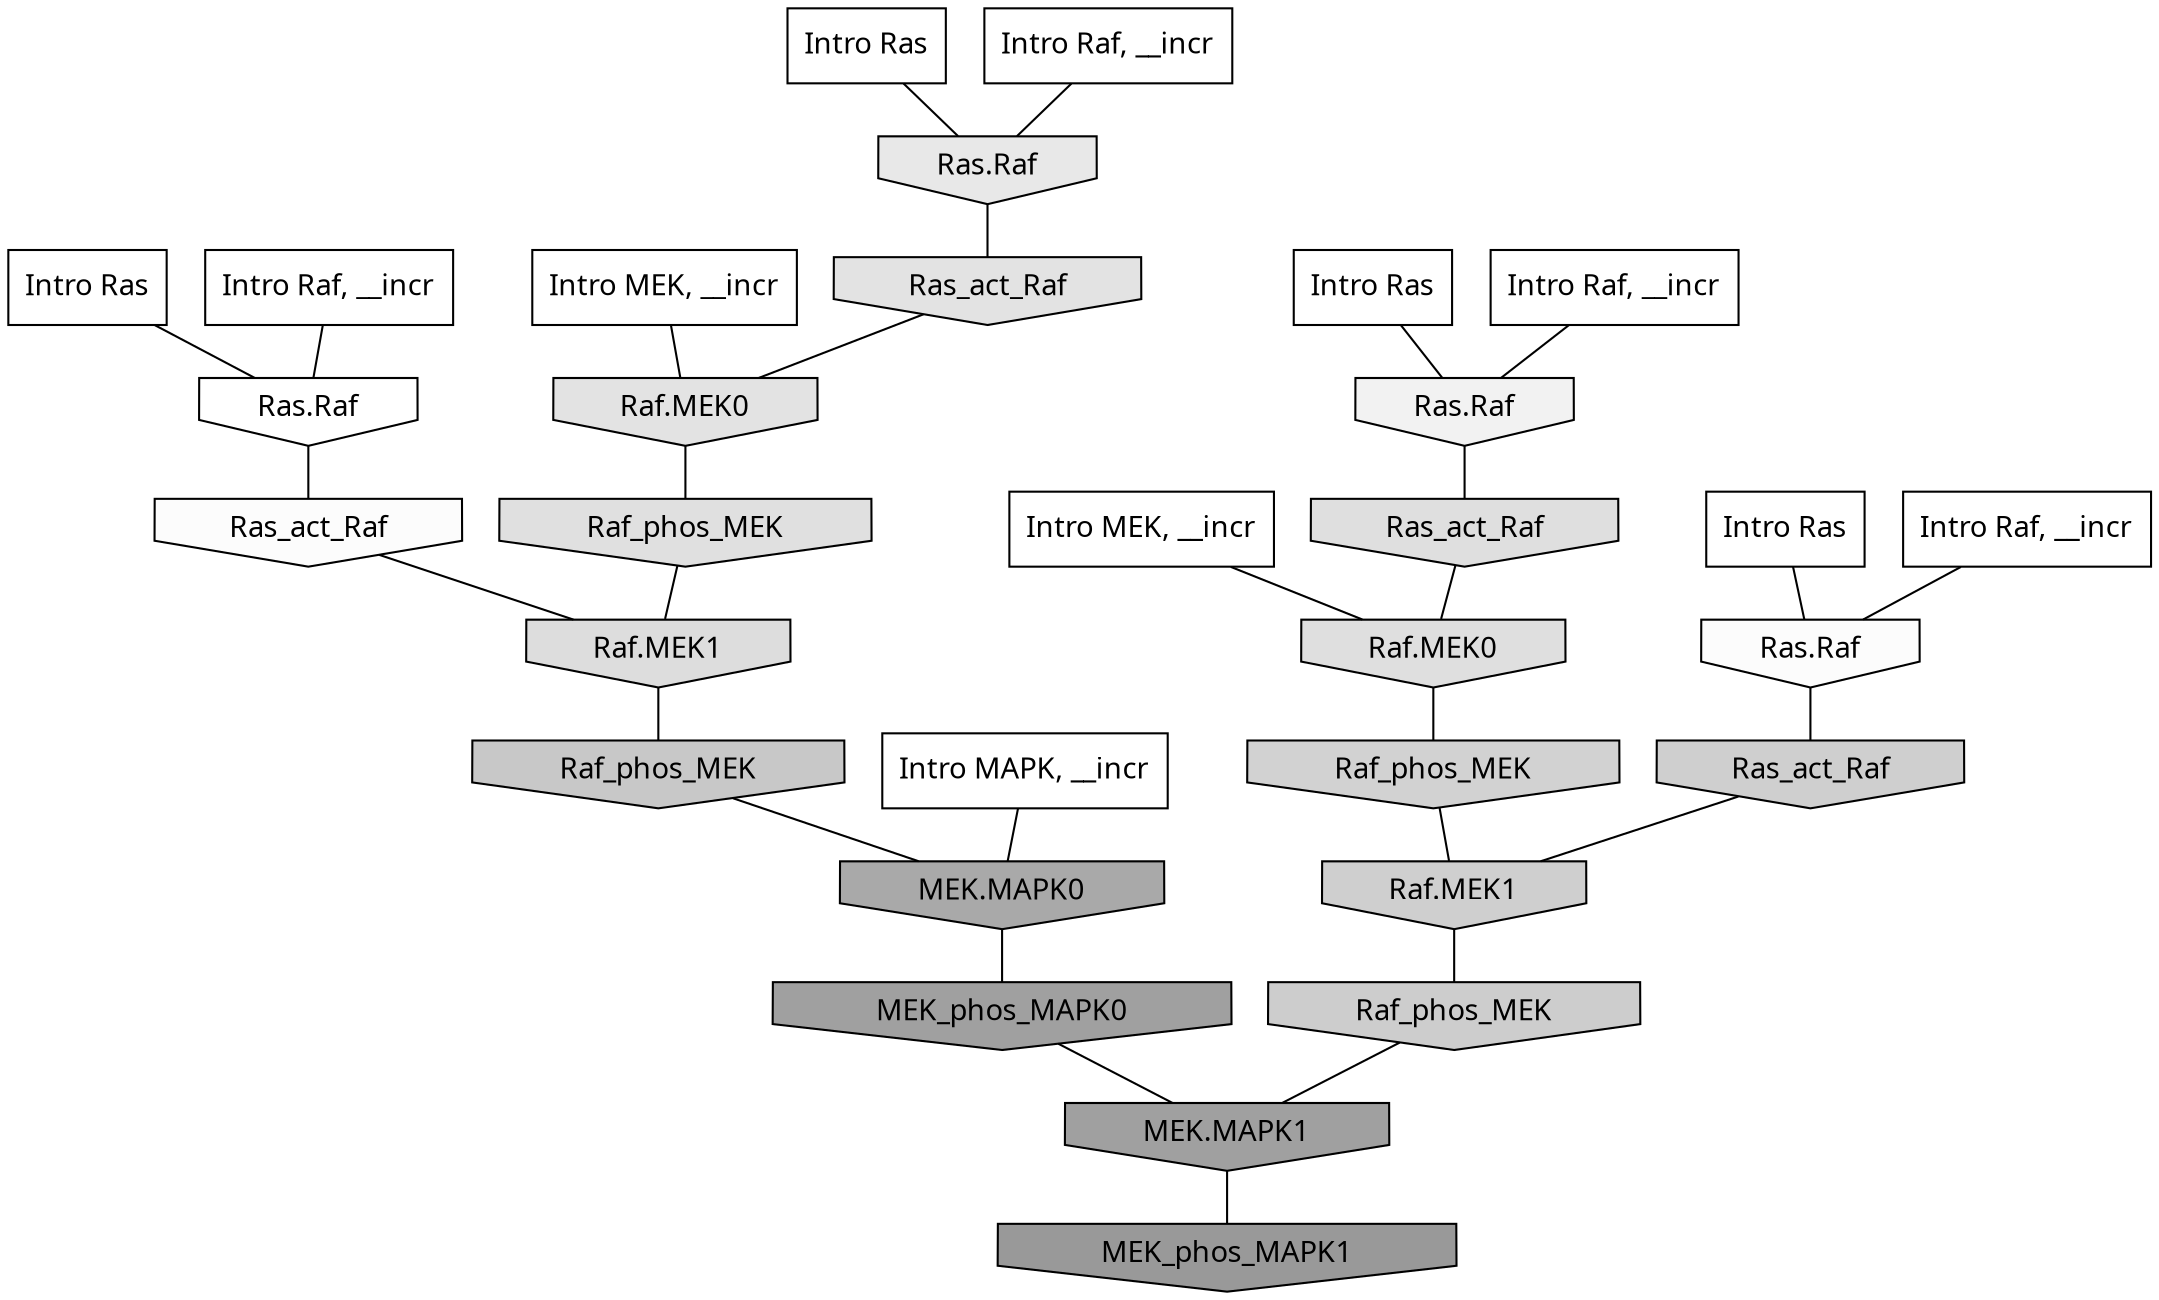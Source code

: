 digraph G{
  rankdir="TB";
  ranksep=0.30;
  node [fontname="CMU Serif"];
  edge [fontname="CMU Serif"];
  
  24 [label="Intro Ras", shape=rectangle, style=filled, fillcolor="0.000 0.000 1.000"]
  
  29 [label="Intro Ras", shape=rectangle, style=filled, fillcolor="0.000 0.000 1.000"]
  
  33 [label="Intro Ras", shape=rectangle, style=filled, fillcolor="0.000 0.000 1.000"]
  
  59 [label="Intro Ras", shape=rectangle, style=filled, fillcolor="0.000 0.000 1.000"]
  
  120 [label="Intro Raf, __incr", shape=rectangle, style=filled, fillcolor="0.000 0.000 1.000"]
  
  277 [label="Intro Raf, __incr", shape=rectangle, style=filled, fillcolor="0.000 0.000 1.000"]
  
  628 [label="Intro Raf, __incr", shape=rectangle, style=filled, fillcolor="0.000 0.000 1.000"]
  
  930 [label="Intro Raf, __incr", shape=rectangle, style=filled, fillcolor="0.000 0.000 1.000"]
  
  1328 [label="Intro MEK, __incr", shape=rectangle, style=filled, fillcolor="0.000 0.000 1.000"]
  
  1869 [label="Intro MEK, __incr", shape=rectangle, style=filled, fillcolor="0.000 0.000 1.000"]
  
  2572 [label="Intro MAPK, __incr", shape=rectangle, style=filled, fillcolor="0.000 0.000 1.000"]
  
  3256 [label="Ras.Raf", shape=invhouse, style=filled, fillcolor="0.000 0.000 1.000"]
  
  3404 [label="Ras_act_Raf", shape=invhouse, style=filled, fillcolor="0.000 0.000 0.988"]
  
  3415 [label="Ras.Raf", shape=invhouse, style=filled, fillcolor="0.000 0.000 0.987"]
  
  3779 [label="Ras.Raf", shape=invhouse, style=filled, fillcolor="0.000 0.000 0.948"]
  
  4434 [label="Ras.Raf", shape=invhouse, style=filled, fillcolor="0.000 0.000 0.910"]
  
  4821 [label="Ras_act_Raf", shape=invhouse, style=filled, fillcolor="0.000 0.000 0.890"]
  
  4823 [label="Raf.MEK0", shape=invhouse, style=filled, fillcolor="0.000 0.000 0.890"]
  
  5048 [label="Raf_phos_MEK", shape=invhouse, style=filled, fillcolor="0.000 0.000 0.877"]
  
  5097 [label="Ras_act_Raf", shape=invhouse, style=filled, fillcolor="0.000 0.000 0.875"]
  
  5100 [label="Raf.MEK0", shape=invhouse, style=filled, fillcolor="0.000 0.000 0.875"]
  
  5263 [label="Raf.MEK1", shape=invhouse, style=filled, fillcolor="0.000 0.000 0.867"]
  
  6239 [label="Raf_phos_MEK", shape=invhouse, style=filled, fillcolor="0.000 0.000 0.822"]
  
  6619 [label="Ras_act_Raf", shape=invhouse, style=filled, fillcolor="0.000 0.000 0.809"]
  
  6622 [label="Raf.MEK1", shape=invhouse, style=filled, fillcolor="0.000 0.000 0.809"]
  
  6806 [label="Raf_phos_MEK", shape=invhouse, style=filled, fillcolor="0.000 0.000 0.802"]
  
  7446 [label="Raf_phos_MEK", shape=invhouse, style=filled, fillcolor="0.000 0.000 0.784"]
  
  14027 [label="MEK.MAPK0", shape=invhouse, style=filled, fillcolor="0.000 0.000 0.663"]
  
  16521 [label="MEK_phos_MAPK0", shape=invhouse, style=filled, fillcolor="0.000 0.000 0.626"]
  
  16522 [label="MEK.MAPK1", shape=invhouse, style=filled, fillcolor="0.000 0.000 0.626"]
  
  17567 [label="MEK_phos_MAPK1", shape=invhouse, style=filled, fillcolor="0.000 0.000 0.600"]
  
  
  16522 -> 17567 [dir=none, color="0.000 0.000 0.000"] 
  16521 -> 16522 [dir=none, color="0.000 0.000 0.000"] 
  14027 -> 16521 [dir=none, color="0.000 0.000 0.000"] 
  7446 -> 14027 [dir=none, color="0.000 0.000 0.000"] 
  6806 -> 16522 [dir=none, color="0.000 0.000 0.000"] 
  6622 -> 6806 [dir=none, color="0.000 0.000 0.000"] 
  6619 -> 6622 [dir=none, color="0.000 0.000 0.000"] 
  6239 -> 6622 [dir=none, color="0.000 0.000 0.000"] 
  5263 -> 7446 [dir=none, color="0.000 0.000 0.000"] 
  5100 -> 6239 [dir=none, color="0.000 0.000 0.000"] 
  5097 -> 5100 [dir=none, color="0.000 0.000 0.000"] 
  5048 -> 5263 [dir=none, color="0.000 0.000 0.000"] 
  4823 -> 5048 [dir=none, color="0.000 0.000 0.000"] 
  4821 -> 4823 [dir=none, color="0.000 0.000 0.000"] 
  4434 -> 4821 [dir=none, color="0.000 0.000 0.000"] 
  3779 -> 5097 [dir=none, color="0.000 0.000 0.000"] 
  3415 -> 6619 [dir=none, color="0.000 0.000 0.000"] 
  3404 -> 5263 [dir=none, color="0.000 0.000 0.000"] 
  3256 -> 3404 [dir=none, color="0.000 0.000 0.000"] 
  2572 -> 14027 [dir=none, color="0.000 0.000 0.000"] 
  1869 -> 4823 [dir=none, color="0.000 0.000 0.000"] 
  1328 -> 5100 [dir=none, color="0.000 0.000 0.000"] 
  930 -> 3779 [dir=none, color="0.000 0.000 0.000"] 
  628 -> 3415 [dir=none, color="0.000 0.000 0.000"] 
  277 -> 3256 [dir=none, color="0.000 0.000 0.000"] 
  120 -> 4434 [dir=none, color="0.000 0.000 0.000"] 
  59 -> 3415 [dir=none, color="0.000 0.000 0.000"] 
  33 -> 3779 [dir=none, color="0.000 0.000 0.000"] 
  29 -> 4434 [dir=none, color="0.000 0.000 0.000"] 
  24 -> 3256 [dir=none, color="0.000 0.000 0.000"] 
  
  }
